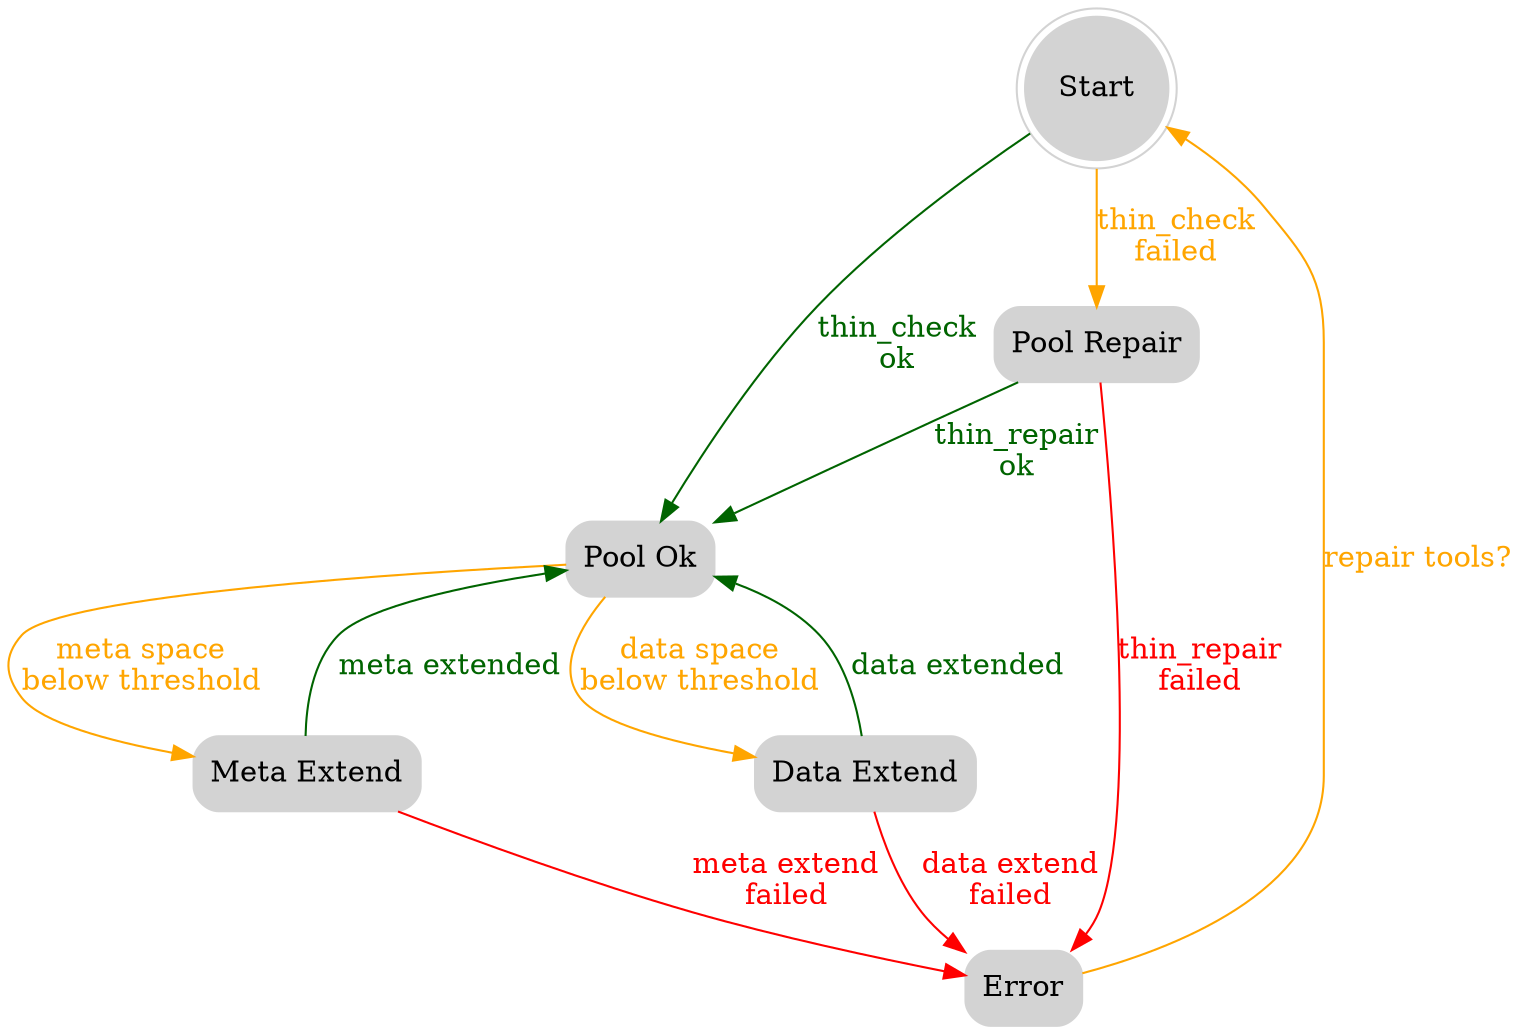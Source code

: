 digraph G {
   size ="20,20";
   graph [rankdir=TD]
   /* State Definitions */
   Start [shape=doublecircle, color=lightgrey, style=filled];
   PoolOk [shape=Mrecord, label="Pool Ok", color=lightgrey, style=filled];
   PoolRepair [shape=Mrecord, label="Pool Repair", color=lightgrey, style=filled];
   MetaExtendNeeded [shape=Mrecord, label="Meta Extend", color=lightgrey, style=filled];
   DataExtendNeeded [shape=Mrecord, label="Data Extend", color=lightgrey, style=filled];
   Error [shape=Mrecord, label="Error", color=lightgrey, style=filled];

   /* State Transitions */
   Start -> PoolOk [label="thin_check\nok", color=darkgreen, fontcolor=darkgreen];
   Start -> PoolRepair [label="thin_check\nfailed", color=orange, fontcolor=orange];
   PoolRepair -> PoolOk [label="thin_repair\nok", color=darkgreen, fontcolor=darkgreen];
   PoolRepair -> Error [label="thin_repair\nfailed", color=red, fontcolor=red];
   PoolOk -> MetaExtendNeeded [label="meta space\nbelow threshold", color=orange, fontcolor=orange];
   PoolOk -> DataExtendNeeded [label="data space\nbelow threshold", color=orange, fontcolor=orange];
   MetaExtendNeeded -> PoolOk [label="meta extended", color=darkgreen, fontcolor=darkgreen];
   MetaExtendNeeded -> Error [label="meta extend\nfailed", color=red, fontcolor=red];
   DataExtendNeeded -> PoolOk [label="data extended", color=darkgreen, fontcolor=darkgreen];
   DataExtendNeeded -> Error [label="data extend\nfailed", color=red, fontcolor=red];
   Error -> Start [label="repair tools?", color=orange, fontcolor=orange];
}
